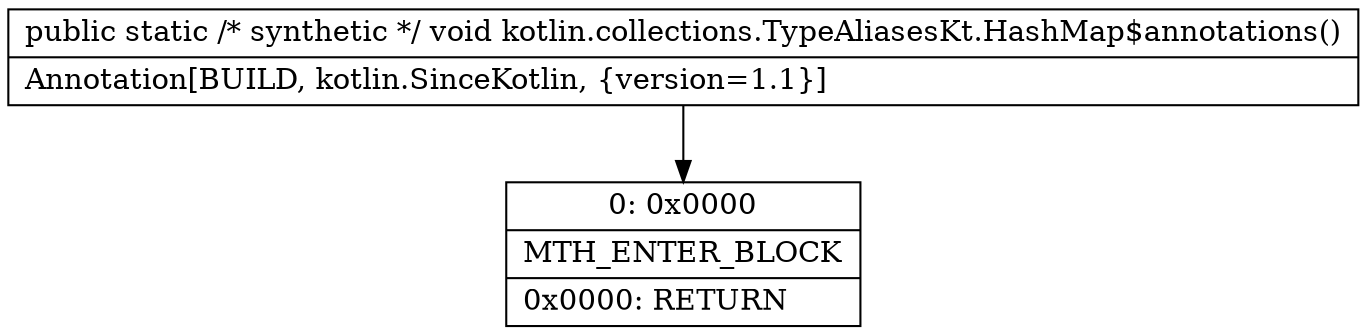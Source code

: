 digraph "CFG forkotlin.collections.TypeAliasesKt.HashMap$annotations()V" {
Node_0 [shape=record,label="{0\:\ 0x0000|MTH_ENTER_BLOCK\l|0x0000: RETURN   \l}"];
MethodNode[shape=record,label="{public static \/* synthetic *\/ void kotlin.collections.TypeAliasesKt.HashMap$annotations()  | Annotation[BUILD, kotlin.SinceKotlin, \{version=1.1\}]\l}"];
MethodNode -> Node_0;
}

